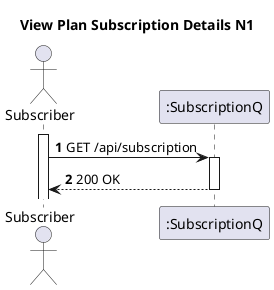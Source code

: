 
@startuml
'https://plantuml.com/sequence-diagram

title View Plan Subscription Details N1

autoactivate on
autonumber

actor "Subscriber" as Subscriber
participant ":SubscriptionQ" as SubscriptionQ



activate Subscriber

Subscriber -> SubscriptionQ: GET /api/subscription
SubscriptionQ --> Subscriber: 200 OK
@enduml
